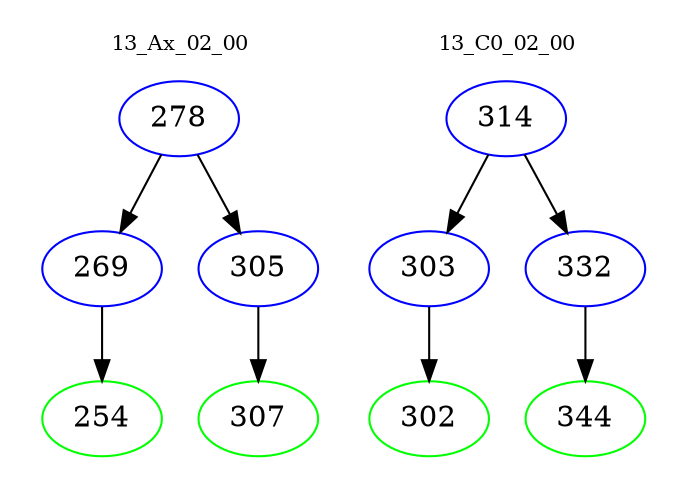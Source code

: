 digraph{
subgraph cluster_0 {
color = white
label = "13_Ax_02_00";
fontsize=10;
T0_278 [label="278", color="blue"]
T0_278 -> T0_269 [color="black"]
T0_269 [label="269", color="blue"]
T0_269 -> T0_254 [color="black"]
T0_254 [label="254", color="green"]
T0_278 -> T0_305 [color="black"]
T0_305 [label="305", color="blue"]
T0_305 -> T0_307 [color="black"]
T0_307 [label="307", color="green"]
}
subgraph cluster_1 {
color = white
label = "13_C0_02_00";
fontsize=10;
T1_314 [label="314", color="blue"]
T1_314 -> T1_303 [color="black"]
T1_303 [label="303", color="blue"]
T1_303 -> T1_302 [color="black"]
T1_302 [label="302", color="green"]
T1_314 -> T1_332 [color="black"]
T1_332 [label="332", color="blue"]
T1_332 -> T1_344 [color="black"]
T1_344 [label="344", color="green"]
}
}
